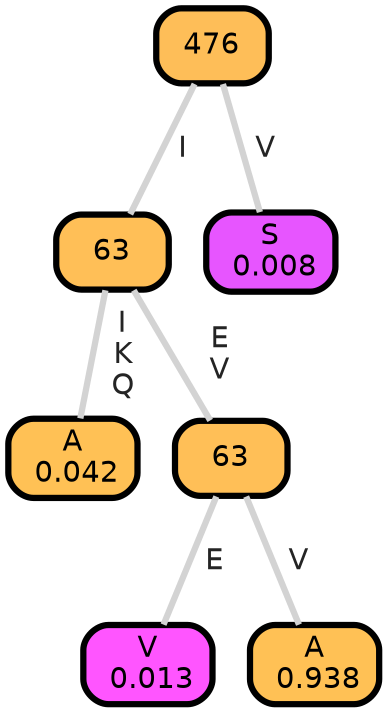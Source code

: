 graph Tree {
node [shape=box, style="filled, rounded",color="black",penwidth="3",fontcolor="black",                 fontname=helvetica] ;
graph [ranksep="0 equally", splines=straight,                 bgcolor=transparent, dpi=200] ;
edge [fontname=helvetica, fontweight=bold,fontcolor=grey14,color=lightgray] ;
0 [label="A
 0.042", fillcolor="#ffc155"] ;
1 [label="63", fillcolor="#ffbf57"] ;
2 [label="V
 0.013", fillcolor="#ff55ff"] ;
3 [label="63", fillcolor="#ffbf57"] ;
4 [label="A
 0.938", fillcolor="#ffc155"] ;
5 [label="476", fillcolor="#febe58"] ;
6 [label="S
 0.008", fillcolor="#e755ff"] ;
1 -- 0 [label=" I\n K\n Q",penwidth=3] ;
1 -- 3 [label=" E\n V",penwidth=3] ;
3 -- 2 [label=" E",penwidth=3] ;
3 -- 4 [label=" V",penwidth=3] ;
5 -- 1 [label=" I",penwidth=3] ;
5 -- 6 [label=" V",penwidth=3] ;
{rank = same;}}
